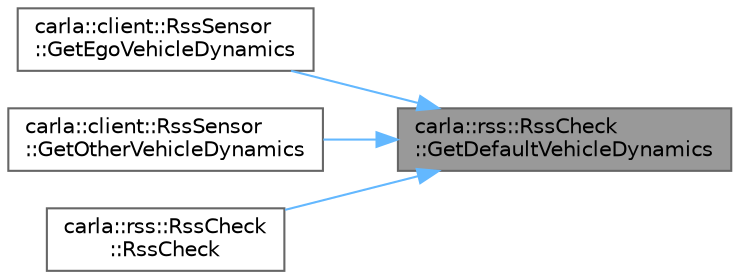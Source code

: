 digraph "carla::rss::RssCheck::GetDefaultVehicleDynamics"
{
 // INTERACTIVE_SVG=YES
 // LATEX_PDF_SIZE
  bgcolor="transparent";
  edge [fontname=Helvetica,fontsize=10,labelfontname=Helvetica,labelfontsize=10];
  node [fontname=Helvetica,fontsize=10,shape=box,height=0.2,width=0.4];
  rankdir="RL";
  Node1 [id="Node000001",label="carla::rss::RssCheck\l::GetDefaultVehicleDynamics",height=0.2,width=0.4,color="gray40", fillcolor="grey60", style="filled", fontcolor="black",tooltip=" "];
  Node1 -> Node2 [id="edge1_Node000001_Node000002",dir="back",color="steelblue1",style="solid",tooltip=" "];
  Node2 [id="Node000002",label="carla::client::RssSensor\l::GetEgoVehicleDynamics",height=0.2,width=0.4,color="grey40", fillcolor="white", style="filled",URL="$d7/db6/classcarla_1_1client_1_1RssSensor.html#ab1c2f9245cb1a4c5cafd6541b3cb7110",tooltip=" "];
  Node1 -> Node3 [id="edge2_Node000001_Node000003",dir="back",color="steelblue1",style="solid",tooltip=" "];
  Node3 [id="Node000003",label="carla::client::RssSensor\l::GetOtherVehicleDynamics",height=0.2,width=0.4,color="grey40", fillcolor="white", style="filled",URL="$d7/db6/classcarla_1_1client_1_1RssSensor.html#a51a78117908d722c985ab00bec60fe10",tooltip=" "];
  Node1 -> Node4 [id="edge3_Node000001_Node000004",dir="back",color="steelblue1",style="solid",tooltip=" "];
  Node4 [id="Node000004",label="carla::rss::RssCheck\l::RssCheck",height=0.2,width=0.4,color="grey40", fillcolor="white", style="filled",URL="$dc/d07/classcarla_1_1rss_1_1RssCheck.html#a65ed15e5c2d160f84d6ae5872f8cf878",tooltip="default constructor with default internal default actor constellation callback"];
}
